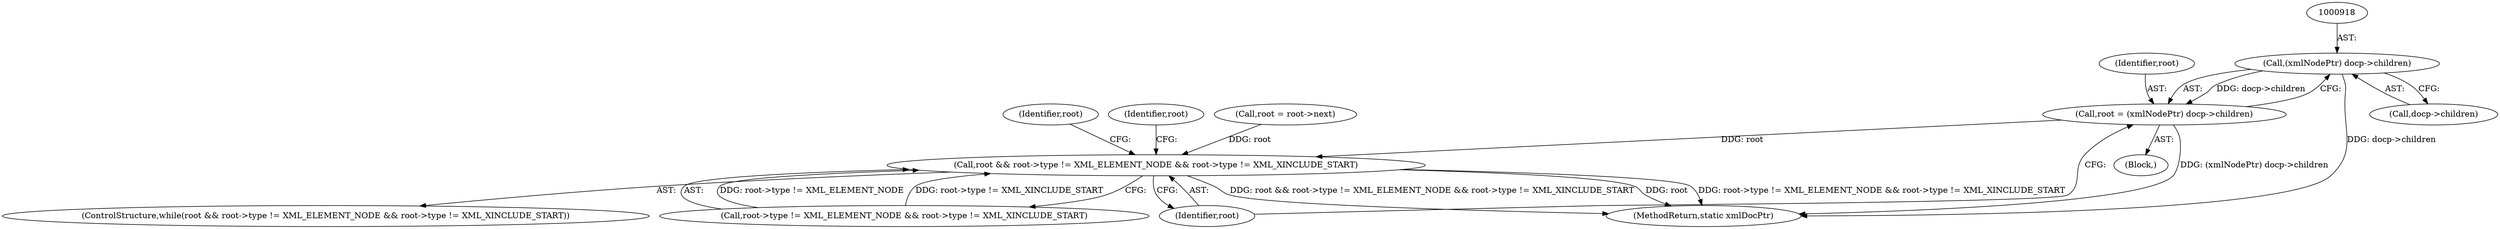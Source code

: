 digraph "0_php_4435b9142ff9813845d5c97ab29a5d637bedb257@pointer" {
"1000917" [label="(Call,(xmlNodePtr) docp->children)"];
"1000915" [label="(Call,root = (xmlNodePtr) docp->children)"];
"1000923" [label="(Call,root && root->type != XML_ELEMENT_NODE && root->type != XML_XINCLUDE_START)"];
"1000917" [label="(Call,(xmlNodePtr) docp->children)"];
"1000923" [label="(Call,root && root->type != XML_ELEMENT_NODE && root->type != XML_XINCLUDE_START)"];
"1000924" [label="(Identifier,root)"];
"1001428" [label="(MethodReturn,static xmlDocPtr)"];
"1000919" [label="(Call,docp->children)"];
"1000938" [label="(Identifier,root)"];
"1000943" [label="(Identifier,root)"];
"1000916" [label="(Identifier,root)"];
"1000893" [label="(Block,)"];
"1000922" [label="(ControlStructure,while(root && root->type != XML_ELEMENT_NODE && root->type != XML_XINCLUDE_START))"];
"1000925" [label="(Call,root->type != XML_ELEMENT_NODE && root->type != XML_XINCLUDE_START)"];
"1000915" [label="(Call,root = (xmlNodePtr) docp->children)"];
"1000937" [label="(Call,root = root->next)"];
"1000917" -> "1000915"  [label="AST: "];
"1000917" -> "1000919"  [label="CFG: "];
"1000918" -> "1000917"  [label="AST: "];
"1000919" -> "1000917"  [label="AST: "];
"1000915" -> "1000917"  [label="CFG: "];
"1000917" -> "1001428"  [label="DDG: docp->children"];
"1000917" -> "1000915"  [label="DDG: docp->children"];
"1000915" -> "1000893"  [label="AST: "];
"1000916" -> "1000915"  [label="AST: "];
"1000924" -> "1000915"  [label="CFG: "];
"1000915" -> "1001428"  [label="DDG: (xmlNodePtr) docp->children"];
"1000915" -> "1000923"  [label="DDG: root"];
"1000923" -> "1000922"  [label="AST: "];
"1000923" -> "1000924"  [label="CFG: "];
"1000923" -> "1000925"  [label="CFG: "];
"1000924" -> "1000923"  [label="AST: "];
"1000925" -> "1000923"  [label="AST: "];
"1000938" -> "1000923"  [label="CFG: "];
"1000943" -> "1000923"  [label="CFG: "];
"1000923" -> "1001428"  [label="DDG: root->type != XML_ELEMENT_NODE && root->type != XML_XINCLUDE_START"];
"1000923" -> "1001428"  [label="DDG: root && root->type != XML_ELEMENT_NODE && root->type != XML_XINCLUDE_START"];
"1000923" -> "1001428"  [label="DDG: root"];
"1000937" -> "1000923"  [label="DDG: root"];
"1000925" -> "1000923"  [label="DDG: root->type != XML_ELEMENT_NODE"];
"1000925" -> "1000923"  [label="DDG: root->type != XML_XINCLUDE_START"];
}
